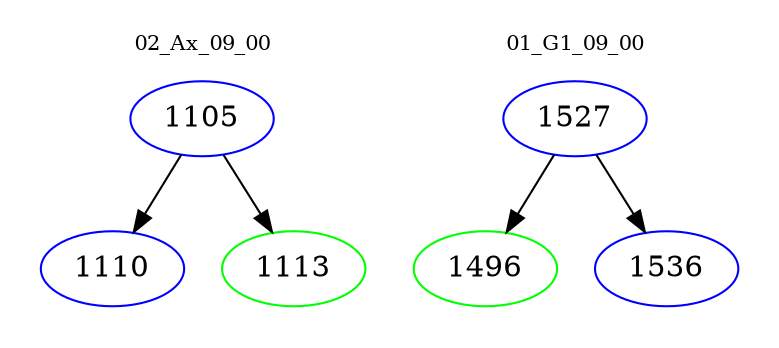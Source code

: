 digraph{
subgraph cluster_0 {
color = white
label = "02_Ax_09_00";
fontsize=10;
T0_1105 [label="1105", color="blue"]
T0_1105 -> T0_1110 [color="black"]
T0_1110 [label="1110", color="blue"]
T0_1105 -> T0_1113 [color="black"]
T0_1113 [label="1113", color="green"]
}
subgraph cluster_1 {
color = white
label = "01_G1_09_00";
fontsize=10;
T1_1527 [label="1527", color="blue"]
T1_1527 -> T1_1496 [color="black"]
T1_1496 [label="1496", color="green"]
T1_1527 -> T1_1536 [color="black"]
T1_1536 [label="1536", color="blue"]
}
}
